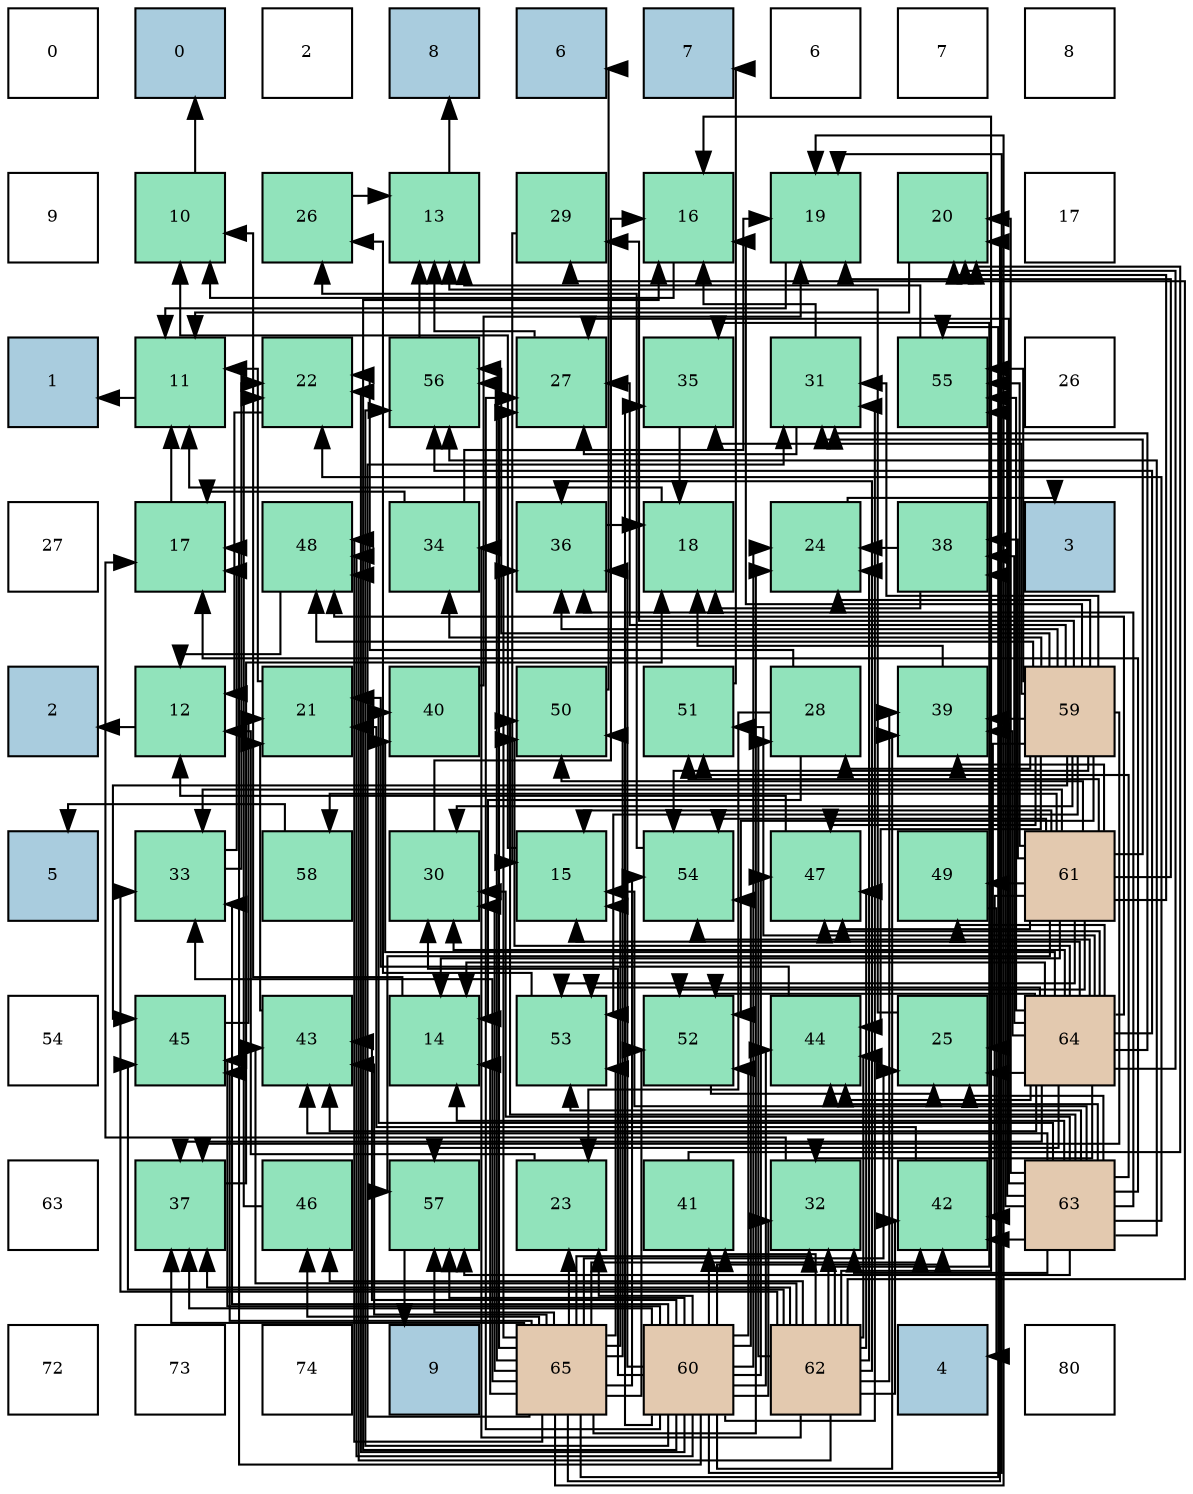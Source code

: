digraph layout{
 rankdir=TB;
 splines=ortho;
 node [style=filled shape=square fixedsize=true width=0.6];
0[label="0", fontsize=8, fillcolor="#ffffff"];
1[label="0", fontsize=8, fillcolor="#a9ccde"];
2[label="2", fontsize=8, fillcolor="#ffffff"];
3[label="8", fontsize=8, fillcolor="#a9ccde"];
4[label="6", fontsize=8, fillcolor="#a9ccde"];
5[label="7", fontsize=8, fillcolor="#a9ccde"];
6[label="6", fontsize=8, fillcolor="#ffffff"];
7[label="7", fontsize=8, fillcolor="#ffffff"];
8[label="8", fontsize=8, fillcolor="#ffffff"];
9[label="9", fontsize=8, fillcolor="#ffffff"];
10[label="10", fontsize=8, fillcolor="#91e3bb"];
11[label="26", fontsize=8, fillcolor="#91e3bb"];
12[label="13", fontsize=8, fillcolor="#91e3bb"];
13[label="29", fontsize=8, fillcolor="#91e3bb"];
14[label="16", fontsize=8, fillcolor="#91e3bb"];
15[label="19", fontsize=8, fillcolor="#91e3bb"];
16[label="20", fontsize=8, fillcolor="#91e3bb"];
17[label="17", fontsize=8, fillcolor="#ffffff"];
18[label="1", fontsize=8, fillcolor="#a9ccde"];
19[label="11", fontsize=8, fillcolor="#91e3bb"];
20[label="22", fontsize=8, fillcolor="#91e3bb"];
21[label="56", fontsize=8, fillcolor="#91e3bb"];
22[label="27", fontsize=8, fillcolor="#91e3bb"];
23[label="35", fontsize=8, fillcolor="#91e3bb"];
24[label="31", fontsize=8, fillcolor="#91e3bb"];
25[label="55", fontsize=8, fillcolor="#91e3bb"];
26[label="26", fontsize=8, fillcolor="#ffffff"];
27[label="27", fontsize=8, fillcolor="#ffffff"];
28[label="17", fontsize=8, fillcolor="#91e3bb"];
29[label="48", fontsize=8, fillcolor="#91e3bb"];
30[label="34", fontsize=8, fillcolor="#91e3bb"];
31[label="36", fontsize=8, fillcolor="#91e3bb"];
32[label="18", fontsize=8, fillcolor="#91e3bb"];
33[label="24", fontsize=8, fillcolor="#91e3bb"];
34[label="38", fontsize=8, fillcolor="#91e3bb"];
35[label="3", fontsize=8, fillcolor="#a9ccde"];
36[label="2", fontsize=8, fillcolor="#a9ccde"];
37[label="12", fontsize=8, fillcolor="#91e3bb"];
38[label="21", fontsize=8, fillcolor="#91e3bb"];
39[label="40", fontsize=8, fillcolor="#91e3bb"];
40[label="50", fontsize=8, fillcolor="#91e3bb"];
41[label="51", fontsize=8, fillcolor="#91e3bb"];
42[label="28", fontsize=8, fillcolor="#91e3bb"];
43[label="39", fontsize=8, fillcolor="#91e3bb"];
44[label="59", fontsize=8, fillcolor="#e3c9af"];
45[label="5", fontsize=8, fillcolor="#a9ccde"];
46[label="33", fontsize=8, fillcolor="#91e3bb"];
47[label="58", fontsize=8, fillcolor="#91e3bb"];
48[label="30", fontsize=8, fillcolor="#91e3bb"];
49[label="15", fontsize=8, fillcolor="#91e3bb"];
50[label="54", fontsize=8, fillcolor="#91e3bb"];
51[label="47", fontsize=8, fillcolor="#91e3bb"];
52[label="49", fontsize=8, fillcolor="#91e3bb"];
53[label="61", fontsize=8, fillcolor="#e3c9af"];
54[label="54", fontsize=8, fillcolor="#ffffff"];
55[label="45", fontsize=8, fillcolor="#91e3bb"];
56[label="43", fontsize=8, fillcolor="#91e3bb"];
57[label="14", fontsize=8, fillcolor="#91e3bb"];
58[label="53", fontsize=8, fillcolor="#91e3bb"];
59[label="52", fontsize=8, fillcolor="#91e3bb"];
60[label="44", fontsize=8, fillcolor="#91e3bb"];
61[label="25", fontsize=8, fillcolor="#91e3bb"];
62[label="64", fontsize=8, fillcolor="#e3c9af"];
63[label="63", fontsize=8, fillcolor="#ffffff"];
64[label="37", fontsize=8, fillcolor="#91e3bb"];
65[label="46", fontsize=8, fillcolor="#91e3bb"];
66[label="57", fontsize=8, fillcolor="#91e3bb"];
67[label="23", fontsize=8, fillcolor="#91e3bb"];
68[label="41", fontsize=8, fillcolor="#91e3bb"];
69[label="32", fontsize=8, fillcolor="#91e3bb"];
70[label="42", fontsize=8, fillcolor="#91e3bb"];
71[label="63", fontsize=8, fillcolor="#e3c9af"];
72[label="72", fontsize=8, fillcolor="#ffffff"];
73[label="73", fontsize=8, fillcolor="#ffffff"];
74[label="74", fontsize=8, fillcolor="#ffffff"];
75[label="9", fontsize=8, fillcolor="#a9ccde"];
76[label="65", fontsize=8, fillcolor="#e3c9af"];
77[label="60", fontsize=8, fillcolor="#e3c9af"];
78[label="62", fontsize=8, fillcolor="#e3c9af"];
79[label="4", fontsize=8, fillcolor="#a9ccde"];
80[label="80", fontsize=8, fillcolor="#ffffff"];
edge [constraint=false, style=vis];10 -> 1;
19 -> 18;
37 -> 36;
12 -> 3;
57 -> 10;
49 -> 10;
14 -> 10;
28 -> 19;
32 -> 19;
15 -> 19;
16 -> 19;
38 -> 19;
20 -> 37;
67 -> 37;
33 -> 35;
61 -> 12;
11 -> 12;
22 -> 12;
42 -> 57;
42 -> 20;
42 -> 67;
13 -> 49;
48 -> 14;
24 -> 14;
24 -> 22;
69 -> 28;
46 -> 28;
46 -> 20;
30 -> 28;
30 -> 15;
23 -> 32;
31 -> 32;
64 -> 32;
34 -> 32;
34 -> 33;
43 -> 32;
39 -> 15;
68 -> 16;
70 -> 38;
56 -> 38;
60 -> 38;
55 -> 38;
65 -> 20;
51 -> 37;
29 -> 37;
52 -> 79;
40 -> 4;
41 -> 5;
59 -> 61;
58 -> 11;
50 -> 11;
25 -> 12;
21 -> 12;
66 -> 75;
47 -> 45;
44 -> 14;
44 -> 33;
44 -> 61;
44 -> 22;
44 -> 42;
44 -> 13;
44 -> 48;
44 -> 24;
44 -> 30;
44 -> 23;
44 -> 31;
44 -> 64;
44 -> 43;
44 -> 60;
44 -> 55;
44 -> 51;
44 -> 29;
44 -> 59;
44 -> 58;
44 -> 50;
44 -> 25;
44 -> 21;
77 -> 14;
77 -> 28;
77 -> 15;
77 -> 20;
77 -> 67;
77 -> 33;
77 -> 22;
77 -> 48;
77 -> 24;
77 -> 69;
77 -> 46;
77 -> 23;
77 -> 31;
77 -> 64;
77 -> 43;
77 -> 68;
77 -> 70;
77 -> 56;
77 -> 60;
77 -> 55;
77 -> 51;
77 -> 29;
77 -> 59;
77 -> 50;
77 -> 21;
77 -> 66;
53 -> 57;
53 -> 49;
53 -> 15;
53 -> 16;
53 -> 24;
53 -> 46;
53 -> 34;
53 -> 43;
53 -> 70;
53 -> 51;
53 -> 52;
53 -> 40;
53 -> 41;
53 -> 59;
53 -> 58;
53 -> 50;
53 -> 25;
53 -> 66;
53 -> 47;
78 -> 14;
78 -> 33;
78 -> 42;
78 -> 13;
78 -> 69;
78 -> 46;
78 -> 30;
78 -> 23;
78 -> 31;
78 -> 64;
78 -> 43;
78 -> 68;
78 -> 70;
78 -> 56;
78 -> 60;
78 -> 55;
78 -> 65;
78 -> 51;
78 -> 29;
71 -> 57;
71 -> 49;
71 -> 28;
71 -> 16;
71 -> 20;
71 -> 61;
71 -> 22;
71 -> 48;
71 -> 69;
71 -> 31;
71 -> 34;
71 -> 39;
71 -> 70;
71 -> 56;
71 -> 60;
71 -> 40;
71 -> 41;
71 -> 58;
71 -> 25;
71 -> 21;
71 -> 66;
62 -> 57;
62 -> 49;
62 -> 16;
62 -> 61;
62 -> 48;
62 -> 24;
62 -> 69;
62 -> 64;
62 -> 34;
62 -> 43;
62 -> 39;
62 -> 56;
62 -> 60;
62 -> 51;
62 -> 29;
62 -> 52;
62 -> 40;
62 -> 41;
62 -> 59;
62 -> 58;
62 -> 50;
62 -> 25;
62 -> 21;
62 -> 66;
76 -> 57;
76 -> 49;
76 -> 15;
76 -> 16;
76 -> 67;
76 -> 33;
76 -> 61;
76 -> 22;
76 -> 48;
76 -> 24;
76 -> 69;
76 -> 46;
76 -> 31;
76 -> 64;
76 -> 70;
76 -> 56;
76 -> 55;
76 -> 65;
76 -> 29;
76 -> 40;
76 -> 59;
76 -> 58;
76 -> 50;
76 -> 25;
76 -> 21;
76 -> 66;
edge [constraint=true, style=invis];
0 -> 9 -> 18 -> 27 -> 36 -> 45 -> 54 -> 63 -> 72;
1 -> 10 -> 19 -> 28 -> 37 -> 46 -> 55 -> 64 -> 73;
2 -> 11 -> 20 -> 29 -> 38 -> 47 -> 56 -> 65 -> 74;
3 -> 12 -> 21 -> 30 -> 39 -> 48 -> 57 -> 66 -> 75;
4 -> 13 -> 22 -> 31 -> 40 -> 49 -> 58 -> 67 -> 76;
5 -> 14 -> 23 -> 32 -> 41 -> 50 -> 59 -> 68 -> 77;
6 -> 15 -> 24 -> 33 -> 42 -> 51 -> 60 -> 69 -> 78;
7 -> 16 -> 25 -> 34 -> 43 -> 52 -> 61 -> 70 -> 79;
8 -> 17 -> 26 -> 35 -> 44 -> 53 -> 62 -> 71 -> 80;
rank = same {0 -> 1 -> 2 -> 3 -> 4 -> 5 -> 6 -> 7 -> 8};
rank = same {9 -> 10 -> 11 -> 12 -> 13 -> 14 -> 15 -> 16 -> 17};
rank = same {18 -> 19 -> 20 -> 21 -> 22 -> 23 -> 24 -> 25 -> 26};
rank = same {27 -> 28 -> 29 -> 30 -> 31 -> 32 -> 33 -> 34 -> 35};
rank = same {36 -> 37 -> 38 -> 39 -> 40 -> 41 -> 42 -> 43 -> 44};
rank = same {45 -> 46 -> 47 -> 48 -> 49 -> 50 -> 51 -> 52 -> 53};
rank = same {54 -> 55 -> 56 -> 57 -> 58 -> 59 -> 60 -> 61 -> 62};
rank = same {63 -> 64 -> 65 -> 66 -> 67 -> 68 -> 69 -> 70 -> 71};
rank = same {72 -> 73 -> 74 -> 75 -> 76 -> 77 -> 78 -> 79 -> 80};
}